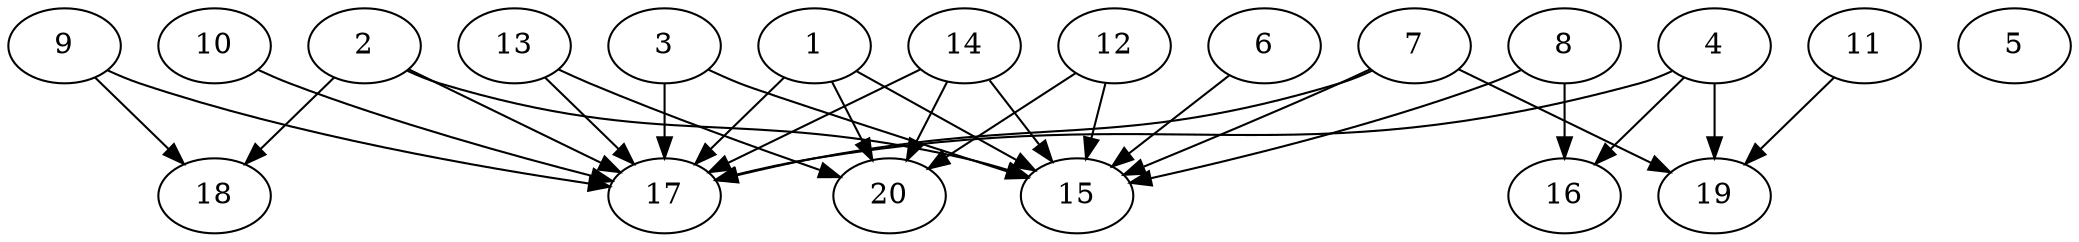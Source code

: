 // DAG automatically generated by daggen at Thu Oct  3 13:58:43 2019
// ./daggen --dot -n 20 --ccr 0.5 --fat 0.9 --regular 0.9 --density 0.7 --mindata 5242880 --maxdata 52428800 
digraph G {
  1 [size="83943424", alpha="0.03", expect_size="41971712"] 
  1 -> 15 [size ="41971712"]
  1 -> 17 [size ="41971712"]
  1 -> 20 [size ="41971712"]
  2 [size="65488896", alpha="0.18", expect_size="32744448"] 
  2 -> 15 [size ="32744448"]
  2 -> 17 [size ="32744448"]
  2 -> 18 [size ="32744448"]
  3 [size="17129472", alpha="0.01", expect_size="8564736"] 
  3 -> 15 [size ="8564736"]
  3 -> 17 [size ="8564736"]
  4 [size="36755456", alpha="0.02", expect_size="18377728"] 
  4 -> 16 [size ="18377728"]
  4 -> 17 [size ="18377728"]
  4 -> 19 [size ="18377728"]
  5 [size="33411072", alpha="0.11", expect_size="16705536"] 
  6 [size="84779008", alpha="0.06", expect_size="42389504"] 
  6 -> 15 [size ="42389504"]
  7 [size="75560960", alpha="0.16", expect_size="37780480"] 
  7 -> 15 [size ="37780480"]
  7 -> 17 [size ="37780480"]
  7 -> 19 [size ="37780480"]
  8 [size="90312704", alpha="0.13", expect_size="45156352"] 
  8 -> 15 [size ="45156352"]
  8 -> 16 [size ="45156352"]
  9 [size="30265344", alpha="0.02", expect_size="15132672"] 
  9 -> 17 [size ="15132672"]
  9 -> 18 [size ="15132672"]
  10 [size="75368448", alpha="0.14", expect_size="37684224"] 
  10 -> 17 [size ="37684224"]
  11 [size="71763968", alpha="0.10", expect_size="35881984"] 
  11 -> 19 [size ="35881984"]
  12 [size="87611392", alpha="0.05", expect_size="43805696"] 
  12 -> 15 [size ="43805696"]
  12 -> 20 [size ="43805696"]
  13 [size="79308800", alpha="0.16", expect_size="39654400"] 
  13 -> 17 [size ="39654400"]
  13 -> 20 [size ="39654400"]
  14 [size="83511296", alpha="0.12", expect_size="41755648"] 
  14 -> 15 [size ="41755648"]
  14 -> 17 [size ="41755648"]
  14 -> 20 [size ="41755648"]
  15 [size="94595072", alpha="0.17", expect_size="47297536"] 
  16 [size="50184192", alpha="0.11", expect_size="25092096"] 
  17 [size="79423488", alpha="0.14", expect_size="39711744"] 
  18 [size="58525696", alpha="0.15", expect_size="29262848"] 
  19 [size="25675776", alpha="0.18", expect_size="12837888"] 
  20 [size="33794048", alpha="0.18", expect_size="16897024"] 
}
